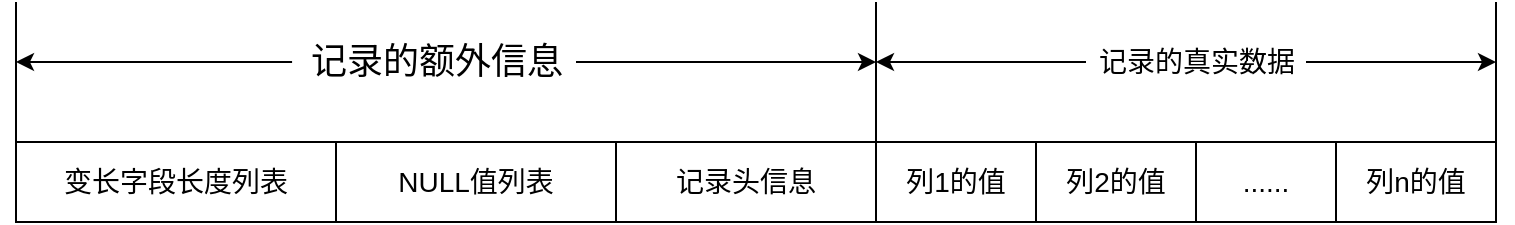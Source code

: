 <mxfile version="15.8.7" type="device"><diagram id="QnQ23Ow35xT0FZf4fq57" name="Page-1"><mxGraphModel dx="1278" dy="649" grid="1" gridSize="10" guides="1" tooltips="1" connect="1" arrows="1" fold="1" page="1" pageScale="1" pageWidth="850" pageHeight="1100" math="0" shadow="0"><root><mxCell id="0"/><mxCell id="1" parent="0"/><mxCell id="dsiwv0ii6WGw9PcBqJu1-1" value="&lt;font style=&quot;font-size: 14px&quot;&gt;变长字段长度列表&lt;/font&gt;" style="rounded=0;whiteSpace=wrap;html=1;" vertex="1" parent="1"><mxGeometry x="20" y="160" width="160" height="40" as="geometry"/></mxCell><mxCell id="dsiwv0ii6WGw9PcBqJu1-2" value="&lt;font style=&quot;font-size: 14px&quot;&gt;NULL值列表&lt;/font&gt;" style="rounded=0;whiteSpace=wrap;html=1;" vertex="1" parent="1"><mxGeometry x="180" y="160" width="140" height="40" as="geometry"/></mxCell><mxCell id="dsiwv0ii6WGw9PcBqJu1-3" value="&lt;font style=&quot;font-size: 14px&quot;&gt;列1的值&lt;/font&gt;" style="rounded=0;whiteSpace=wrap;html=1;" vertex="1" parent="1"><mxGeometry x="450" y="160" width="80" height="40" as="geometry"/></mxCell><mxCell id="dsiwv0ii6WGw9PcBqJu1-4" value="&lt;font style=&quot;font-size: 14px&quot;&gt;记录头信息&lt;/font&gt;" style="rounded=0;whiteSpace=wrap;html=1;" vertex="1" parent="1"><mxGeometry x="320" y="160" width="130" height="40" as="geometry"/></mxCell><mxCell id="dsiwv0ii6WGw9PcBqJu1-6" value="&lt;font style=&quot;font-size: 14px&quot;&gt;列n的值&lt;/font&gt;" style="rounded=0;whiteSpace=wrap;html=1;" vertex="1" parent="1"><mxGeometry x="680" y="160" width="80" height="40" as="geometry"/></mxCell><mxCell id="dsiwv0ii6WGw9PcBqJu1-9" value="&lt;font style=&quot;font-size: 14px&quot;&gt;列2的值&lt;/font&gt;" style="rounded=0;whiteSpace=wrap;html=1;" vertex="1" parent="1"><mxGeometry x="530" y="160" width="80" height="40" as="geometry"/></mxCell><mxCell id="dsiwv0ii6WGw9PcBqJu1-10" value="&lt;font style=&quot;font-size: 14px&quot;&gt;......&lt;/font&gt;" style="rounded=0;whiteSpace=wrap;html=1;" vertex="1" parent="1"><mxGeometry x="610" y="160" width="70" height="40" as="geometry"/></mxCell><mxCell id="dsiwv0ii6WGw9PcBqJu1-11" value="" style="endArrow=none;html=1;rounded=0;fontSize=14;" edge="1" parent="1"><mxGeometry width="50" height="50" relative="1" as="geometry"><mxPoint x="20" y="160" as="sourcePoint"/><mxPoint x="20" y="90" as="targetPoint"/></mxGeometry></mxCell><mxCell id="dsiwv0ii6WGw9PcBqJu1-12" value="" style="endArrow=none;html=1;rounded=0;fontSize=14;" edge="1" parent="1"><mxGeometry width="50" height="50" relative="1" as="geometry"><mxPoint x="450" y="160" as="sourcePoint"/><mxPoint x="450" y="90" as="targetPoint"/></mxGeometry></mxCell><mxCell id="dsiwv0ii6WGw9PcBqJu1-13" value="" style="endArrow=none;html=1;rounded=0;fontSize=14;" edge="1" parent="1"><mxGeometry width="50" height="50" relative="1" as="geometry"><mxPoint x="760" y="160" as="sourcePoint"/><mxPoint x="760" y="90" as="targetPoint"/></mxGeometry></mxCell><mxCell id="dsiwv0ii6WGw9PcBqJu1-18" style="edgeStyle=orthogonalEdgeStyle;rounded=0;orthogonalLoop=1;jettySize=auto;html=1;fontSize=18;" edge="1" parent="1" source="dsiwv0ii6WGw9PcBqJu1-15"><mxGeometry relative="1" as="geometry"><mxPoint x="450" y="120" as="targetPoint"/></mxGeometry></mxCell><mxCell id="dsiwv0ii6WGw9PcBqJu1-15" value="&lt;font style=&quot;font-size: 18px&quot;&gt;记录的额外信息&lt;/font&gt;" style="text;html=1;align=center;verticalAlign=middle;resizable=0;points=[];autosize=1;strokeColor=none;fillColor=none;fontSize=14;" vertex="1" parent="1"><mxGeometry x="160" y="110" width="140" height="20" as="geometry"/></mxCell><mxCell id="dsiwv0ii6WGw9PcBqJu1-19" style="edgeStyle=orthogonalEdgeStyle;rounded=0;orthogonalLoop=1;jettySize=auto;html=1;fontSize=18;" edge="1" parent="1" source="dsiwv0ii6WGw9PcBqJu1-16"><mxGeometry relative="1" as="geometry"><mxPoint x="450" y="120" as="targetPoint"/></mxGeometry></mxCell><mxCell id="dsiwv0ii6WGw9PcBqJu1-20" style="edgeStyle=orthogonalEdgeStyle;rounded=0;orthogonalLoop=1;jettySize=auto;html=1;fontSize=18;" edge="1" parent="1" source="dsiwv0ii6WGw9PcBqJu1-16"><mxGeometry relative="1" as="geometry"><mxPoint x="760" y="120" as="targetPoint"/></mxGeometry></mxCell><mxCell id="dsiwv0ii6WGw9PcBqJu1-16" value="记录的真实数据" style="text;html=1;align=center;verticalAlign=middle;resizable=0;points=[];autosize=1;strokeColor=none;fillColor=none;fontSize=14;" vertex="1" parent="1"><mxGeometry x="555" y="110" width="110" height="20" as="geometry"/></mxCell><mxCell id="dsiwv0ii6WGw9PcBqJu1-17" value="" style="endArrow=classic;html=1;rounded=0;fontSize=18;exitX=-0.014;exitY=0.5;exitDx=0;exitDy=0;exitPerimeter=0;" edge="1" parent="1" source="dsiwv0ii6WGw9PcBqJu1-15"><mxGeometry width="50" height="50" relative="1" as="geometry"><mxPoint x="420" y="350" as="sourcePoint"/><mxPoint x="20" y="120" as="targetPoint"/></mxGeometry></mxCell></root></mxGraphModel></diagram></mxfile>